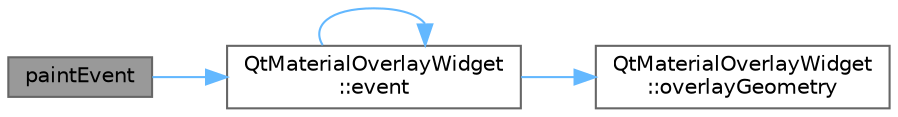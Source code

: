 digraph "paintEvent"
{
 // LATEX_PDF_SIZE
  bgcolor="transparent";
  edge [fontname=Helvetica,fontsize=10,labelfontname=Helvetica,labelfontsize=10];
  node [fontname=Helvetica,fontsize=10,shape=box,height=0.2,width=0.4];
  rankdir="LR";
  Node1 [id="Node000001",label="paintEvent",height=0.2,width=0.4,color="gray40", fillcolor="grey60", style="filled", fontcolor="black",tooltip="绘制事件"];
  Node1 -> Node2 [id="edge1_Node000001_Node000002",color="steelblue1",style="solid",tooltip=" "];
  Node2 [id="Node000002",label="QtMaterialOverlayWidget\l::event",height=0.2,width=0.4,color="grey40", fillcolor="white", style="filled",URL="$class_qt_material_overlay_widget.html#a53659a59434a35628675cf119bbd5468",tooltip="重写事件处理函数，处理父窗口变化"];
  Node2 -> Node2 [id="edge2_Node000002_Node000002",color="steelblue1",style="solid",tooltip=" "];
  Node2 -> Node3 [id="edge3_Node000002_Node000003",color="steelblue1",style="solid",tooltip=" "];
  Node3 [id="Node000003",label="QtMaterialOverlayWidget\l::overlayGeometry",height=0.2,width=0.4,color="grey40", fillcolor="white", style="filled",URL="$class_qt_material_overlay_widget.html#adabd54aa291ae3012501d2b31e93e396",tooltip="获取覆盖层几何区域"];
}
